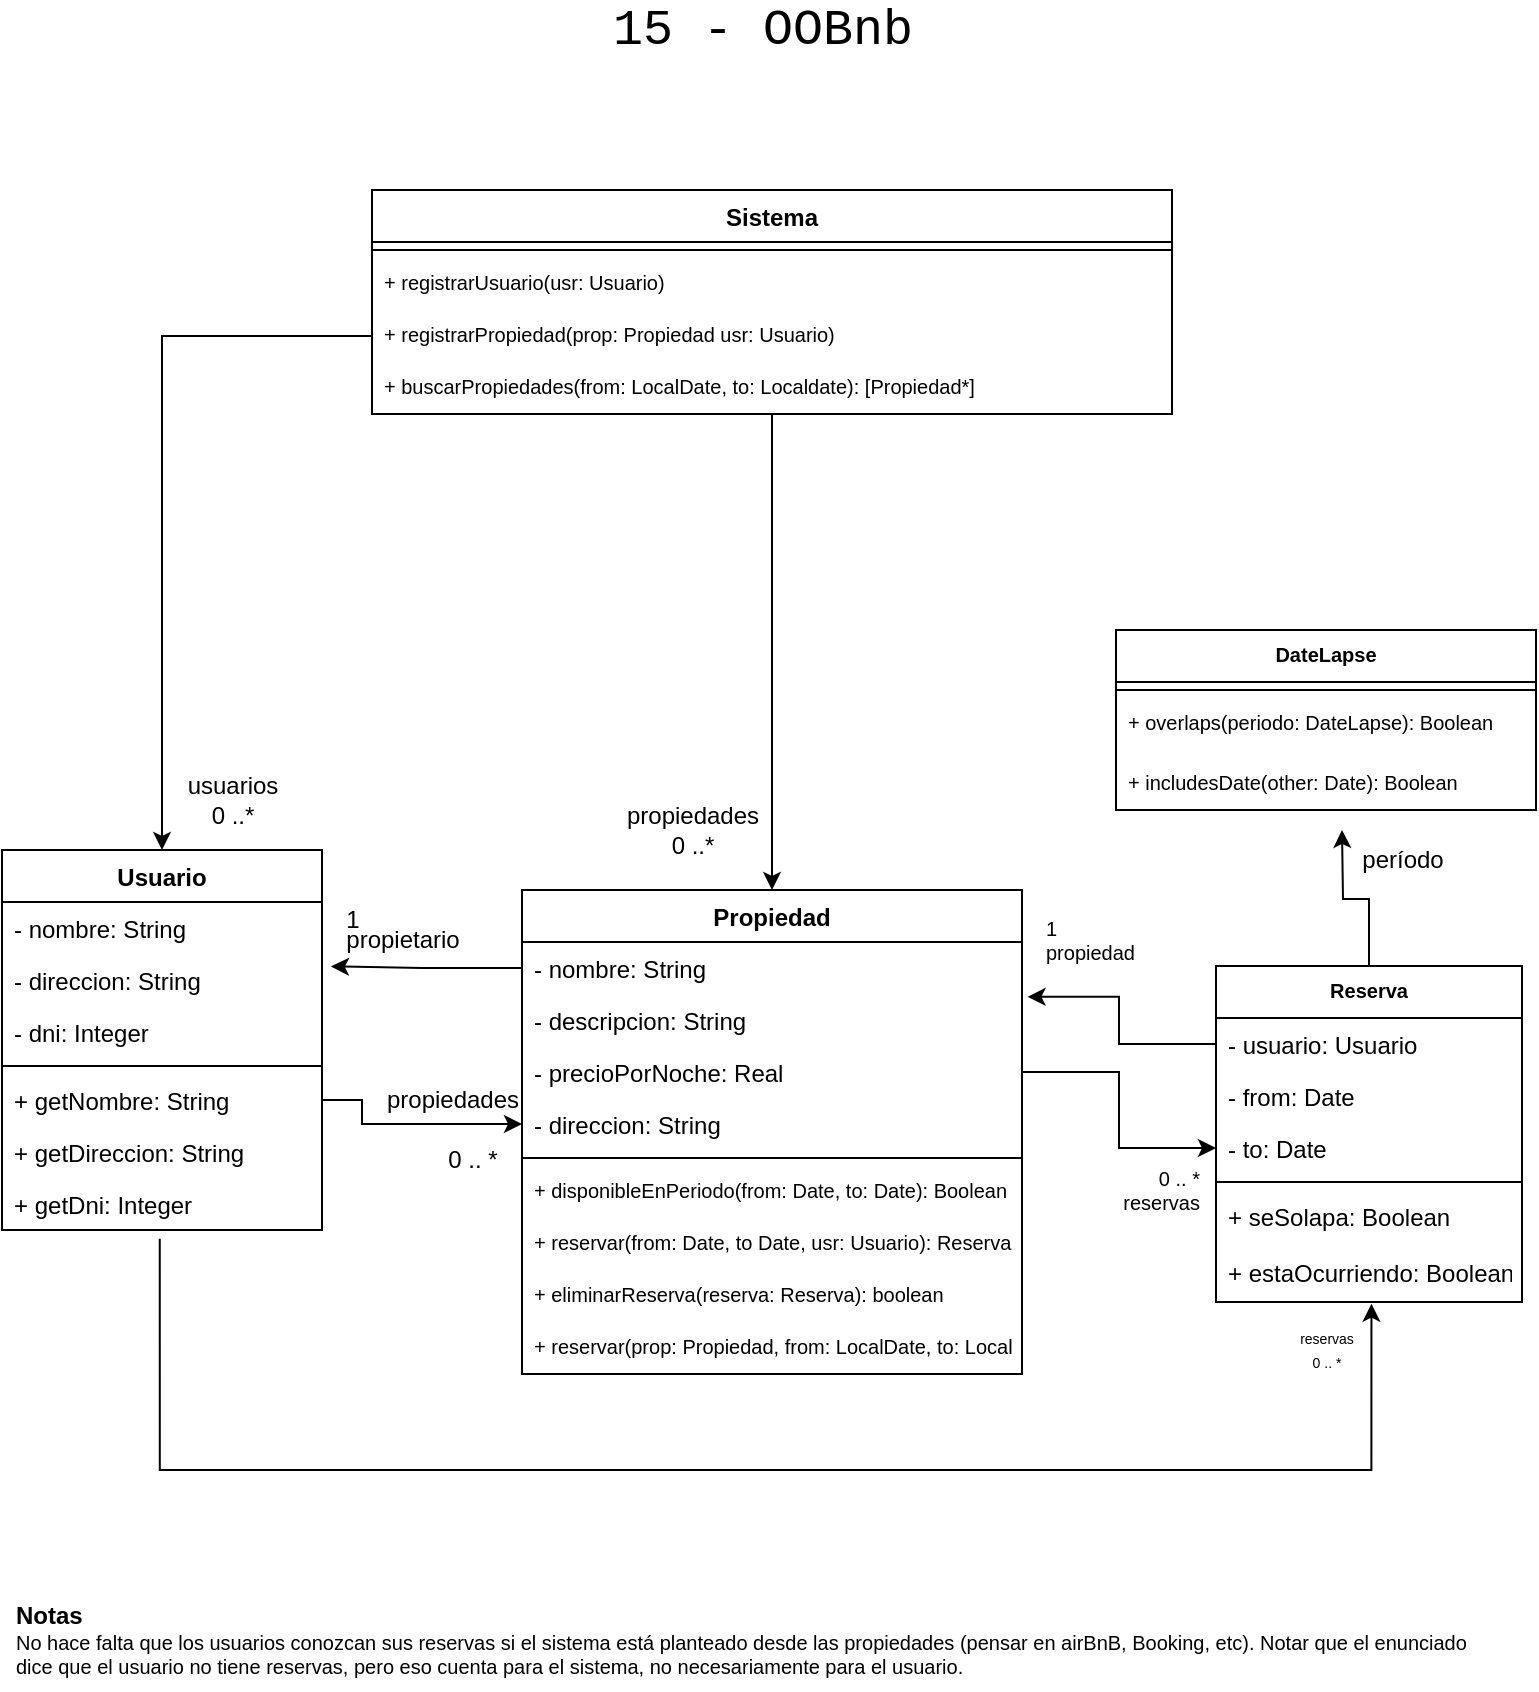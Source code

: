 <mxfile version="19.0.2" type="device"><diagram id="l5n5yc-DdeHWbX8eFRNW" name="Página-1"><mxGraphModel dx="1172" dy="714" grid="1" gridSize="10" guides="1" tooltips="1" connect="1" arrows="1" fold="1" page="1" pageScale="1" pageWidth="827" pageHeight="1169" math="0" shadow="0"><root><mxCell id="0"/><mxCell id="1" parent="0"/><mxCell id="9kTilwJM0vxlk5HjA2Ax-1" value="Usuario" style="swimlane;fontStyle=1;align=center;verticalAlign=top;childLayout=stackLayout;horizontal=1;startSize=26;horizontalStack=0;resizeParent=1;resizeParentMax=0;resizeLast=0;collapsible=1;marginBottom=0;" parent="1" vertex="1"><mxGeometry x="50" y="470" width="160" height="190" as="geometry"/></mxCell><mxCell id="9kTilwJM0vxlk5HjA2Ax-2" value="- nombre: String" style="text;strokeColor=none;fillColor=none;align=left;verticalAlign=top;spacingLeft=4;spacingRight=4;overflow=hidden;rotatable=0;points=[[0,0.5],[1,0.5]];portConstraint=eastwest;" parent="9kTilwJM0vxlk5HjA2Ax-1" vertex="1"><mxGeometry y="26" width="160" height="26" as="geometry"/></mxCell><mxCell id="9kTilwJM0vxlk5HjA2Ax-9" value="- direccion: String" style="text;strokeColor=none;fillColor=none;align=left;verticalAlign=top;spacingLeft=4;spacingRight=4;overflow=hidden;rotatable=0;points=[[0,0.5],[1,0.5]];portConstraint=eastwest;" parent="9kTilwJM0vxlk5HjA2Ax-1" vertex="1"><mxGeometry y="52" width="160" height="26" as="geometry"/></mxCell><mxCell id="9kTilwJM0vxlk5HjA2Ax-10" value="- dni: Integer" style="text;strokeColor=none;fillColor=none;align=left;verticalAlign=top;spacingLeft=4;spacingRight=4;overflow=hidden;rotatable=0;points=[[0,0.5],[1,0.5]];portConstraint=eastwest;" parent="9kTilwJM0vxlk5HjA2Ax-1" vertex="1"><mxGeometry y="78" width="160" height="26" as="geometry"/></mxCell><mxCell id="9kTilwJM0vxlk5HjA2Ax-3" value="" style="line;strokeWidth=1;fillColor=none;align=left;verticalAlign=middle;spacingTop=-1;spacingLeft=3;spacingRight=3;rotatable=0;labelPosition=right;points=[];portConstraint=eastwest;strokeColor=inherit;" parent="9kTilwJM0vxlk5HjA2Ax-1" vertex="1"><mxGeometry y="104" width="160" height="8" as="geometry"/></mxCell><mxCell id="9kTilwJM0vxlk5HjA2Ax-11" value="+ getNombre: String" style="text;strokeColor=none;fillColor=none;align=left;verticalAlign=top;spacingLeft=4;spacingRight=4;overflow=hidden;rotatable=0;points=[[0,0.5],[1,0.5]];portConstraint=eastwest;" parent="9kTilwJM0vxlk5HjA2Ax-1" vertex="1"><mxGeometry y="112" width="160" height="26" as="geometry"/></mxCell><mxCell id="9kTilwJM0vxlk5HjA2Ax-4" value="+ getDireccion: String" style="text;strokeColor=none;fillColor=none;align=left;verticalAlign=top;spacingLeft=4;spacingRight=4;overflow=hidden;rotatable=0;points=[[0,0.5],[1,0.5]];portConstraint=eastwest;" parent="9kTilwJM0vxlk5HjA2Ax-1" vertex="1"><mxGeometry y="138" width="160" height="26" as="geometry"/></mxCell><mxCell id="9kTilwJM0vxlk5HjA2Ax-12" value="+ getDni: Integer" style="text;strokeColor=none;fillColor=none;align=left;verticalAlign=top;spacingLeft=4;spacingRight=4;overflow=hidden;rotatable=0;points=[[0,0.5],[1,0.5]];portConstraint=eastwest;" parent="9kTilwJM0vxlk5HjA2Ax-1" vertex="1"><mxGeometry y="164" width="160" height="26" as="geometry"/></mxCell><mxCell id="9kTilwJM0vxlk5HjA2Ax-18" value="Propiedad" style="swimlane;fontStyle=1;align=center;verticalAlign=top;childLayout=stackLayout;horizontal=1;startSize=26;horizontalStack=0;resizeParent=1;resizeParentMax=0;resizeLast=0;collapsible=1;marginBottom=0;" parent="1" vertex="1"><mxGeometry x="310" y="490" width="250" height="242" as="geometry"/></mxCell><mxCell id="9kTilwJM0vxlk5HjA2Ax-19" value="- nombre: String" style="text;strokeColor=none;fillColor=none;align=left;verticalAlign=top;spacingLeft=4;spacingRight=4;overflow=hidden;rotatable=0;points=[[0,0.5],[1,0.5]];portConstraint=eastwest;" parent="9kTilwJM0vxlk5HjA2Ax-18" vertex="1"><mxGeometry y="26" width="250" height="26" as="geometry"/></mxCell><mxCell id="9kTilwJM0vxlk5HjA2Ax-22" value="- descripcion: String" style="text;strokeColor=none;fillColor=none;align=left;verticalAlign=top;spacingLeft=4;spacingRight=4;overflow=hidden;rotatable=0;points=[[0,0.5],[1,0.5]];portConstraint=eastwest;" parent="9kTilwJM0vxlk5HjA2Ax-18" vertex="1"><mxGeometry y="52" width="250" height="26" as="geometry"/></mxCell><mxCell id="9kTilwJM0vxlk5HjA2Ax-23" value="- precioPorNoche: Real" style="text;strokeColor=none;fillColor=none;align=left;verticalAlign=top;spacingLeft=4;spacingRight=4;overflow=hidden;rotatable=0;points=[[0,0.5],[1,0.5]];portConstraint=eastwest;" parent="9kTilwJM0vxlk5HjA2Ax-18" vertex="1"><mxGeometry y="78" width="250" height="26" as="geometry"/></mxCell><mxCell id="9kTilwJM0vxlk5HjA2Ax-24" value="- direccion: String" style="text;strokeColor=none;fillColor=none;align=left;verticalAlign=top;spacingLeft=4;spacingRight=4;overflow=hidden;rotatable=0;points=[[0,0.5],[1,0.5]];portConstraint=eastwest;" parent="9kTilwJM0vxlk5HjA2Ax-18" vertex="1"><mxGeometry y="104" width="250" height="26" as="geometry"/></mxCell><mxCell id="9kTilwJM0vxlk5HjA2Ax-20" value="" style="line;strokeWidth=1;fillColor=none;align=left;verticalAlign=middle;spacingTop=-1;spacingLeft=3;spacingRight=3;rotatable=0;labelPosition=right;points=[];portConstraint=eastwest;strokeColor=inherit;" parent="9kTilwJM0vxlk5HjA2Ax-18" vertex="1"><mxGeometry y="130" width="250" height="8" as="geometry"/></mxCell><mxCell id="9kTilwJM0vxlk5HjA2Ax-21" value="+ disponibleEnPeriodo(from: Date, to: Date): Boolean" style="text;strokeColor=none;fillColor=none;align=left;verticalAlign=top;spacingLeft=4;spacingRight=4;overflow=hidden;rotatable=0;points=[[0,0.5],[1,0.5]];portConstraint=eastwest;fontSize=10;" parent="9kTilwJM0vxlk5HjA2Ax-18" vertex="1"><mxGeometry y="138" width="250" height="26" as="geometry"/></mxCell><mxCell id="9kTilwJM0vxlk5HjA2Ax-60" value="+ reservar(from: Date, to Date, usr: Usuario): Reserva" style="text;strokeColor=none;fillColor=none;align=left;verticalAlign=top;spacingLeft=4;spacingRight=4;overflow=hidden;rotatable=0;points=[[0,0.5],[1,0.5]];portConstraint=eastwest;fontSize=10;" parent="9kTilwJM0vxlk5HjA2Ax-18" vertex="1"><mxGeometry y="164" width="250" height="26" as="geometry"/></mxCell><mxCell id="jA7eyhfWsD1PMgH2jbFQ-7" value="+ eliminarReserva(reserva: Reserva): boolean" style="text;strokeColor=none;fillColor=none;align=left;verticalAlign=top;spacingLeft=4;spacingRight=4;overflow=hidden;rotatable=0;points=[[0,0.5],[1,0.5]];portConstraint=eastwest;fontSize=10;" parent="9kTilwJM0vxlk5HjA2Ax-18" vertex="1"><mxGeometry y="190" width="250" height="26" as="geometry"/></mxCell><mxCell id="9kTilwJM0vxlk5HjA2Ax-40" value="+ reservar(prop: Propiedad, from: LocalDate, to: Localdate, usr: Usuario): Reserva" style="text;strokeColor=none;fillColor=none;align=left;verticalAlign=top;spacingLeft=4;spacingRight=4;overflow=hidden;rotatable=0;points=[[0,0.5],[1,0.5]];portConstraint=eastwest;fontSize=10;" parent="9kTilwJM0vxlk5HjA2Ax-18" vertex="1"><mxGeometry y="216" width="250" height="26" as="geometry"/></mxCell><mxCell id="9kTilwJM0vxlk5HjA2Ax-25" style="edgeStyle=orthogonalEdgeStyle;rounded=0;orthogonalLoop=1;jettySize=auto;html=1;exitX=0;exitY=0.5;exitDx=0;exitDy=0;entryX=1.028;entryY=0.238;entryDx=0;entryDy=0;entryPerimeter=0;" parent="1" source="9kTilwJM0vxlk5HjA2Ax-19" target="9kTilwJM0vxlk5HjA2Ax-9" edge="1"><mxGeometry relative="1" as="geometry"/></mxCell><mxCell id="9kTilwJM0vxlk5HjA2Ax-26" value="propietario" style="text;html=1;align=center;verticalAlign=middle;resizable=0;points=[];autosize=1;strokeColor=none;fillColor=none;" parent="1" vertex="1"><mxGeometry x="210" y="500" width="80" height="30" as="geometry"/></mxCell><mxCell id="9kTilwJM0vxlk5HjA2Ax-27" value="1" style="text;html=1;align=center;verticalAlign=middle;resizable=0;points=[];autosize=1;strokeColor=none;fillColor=none;" parent="1" vertex="1"><mxGeometry x="210" y="490" width="30" height="30" as="geometry"/></mxCell><mxCell id="9kTilwJM0vxlk5HjA2Ax-28" style="edgeStyle=orthogonalEdgeStyle;rounded=0;orthogonalLoop=1;jettySize=auto;html=1;exitX=1;exitY=0.5;exitDx=0;exitDy=0;" parent="1" source="9kTilwJM0vxlk5HjA2Ax-11" edge="1"><mxGeometry relative="1" as="geometry"><mxPoint x="310" y="607" as="targetPoint"/><Array as="points"><mxPoint x="230" y="595"/><mxPoint x="230" y="607"/></Array></mxGeometry></mxCell><mxCell id="9kTilwJM0vxlk5HjA2Ax-29" value="propiedades" style="text;html=1;align=center;verticalAlign=middle;resizable=0;points=[];autosize=1;strokeColor=none;fillColor=none;" parent="1" vertex="1"><mxGeometry x="230" y="580" width="90" height="30" as="geometry"/></mxCell><mxCell id="9kTilwJM0vxlk5HjA2Ax-33" value="0 .. *" style="text;html=1;align=center;verticalAlign=middle;resizable=0;points=[];autosize=1;strokeColor=none;fillColor=none;" parent="1" vertex="1"><mxGeometry x="260" y="610" width="50" height="30" as="geometry"/></mxCell><mxCell id="jA7eyhfWsD1PMgH2jbFQ-8" style="edgeStyle=orthogonalEdgeStyle;rounded=0;orthogonalLoop=1;jettySize=auto;html=1;entryX=0.5;entryY=0;entryDx=0;entryDy=0;fontSize=12;" parent="1" source="9kTilwJM0vxlk5HjA2Ax-34" target="9kTilwJM0vxlk5HjA2Ax-18" edge="1"><mxGeometry relative="1" as="geometry"/></mxCell><mxCell id="9kTilwJM0vxlk5HjA2Ax-34" value="Sistema" style="swimlane;fontStyle=1;align=center;verticalAlign=top;childLayout=stackLayout;horizontal=1;startSize=26;horizontalStack=0;resizeParent=1;resizeParentMax=0;resizeLast=0;collapsible=1;marginBottom=0;" parent="1" vertex="1"><mxGeometry x="235" y="140" width="400" height="112" as="geometry"/></mxCell><mxCell id="9kTilwJM0vxlk5HjA2Ax-36" value="" style="line;strokeWidth=1;fillColor=none;align=left;verticalAlign=middle;spacingTop=-1;spacingLeft=3;spacingRight=3;rotatable=0;labelPosition=right;points=[];portConstraint=eastwest;strokeColor=inherit;" parent="9kTilwJM0vxlk5HjA2Ax-34" vertex="1"><mxGeometry y="26" width="400" height="8" as="geometry"/></mxCell><mxCell id="9kTilwJM0vxlk5HjA2Ax-37" value="+ registrarUsuario(usr: Usuario)" style="text;strokeColor=none;fillColor=none;align=left;verticalAlign=top;spacingLeft=4;spacingRight=4;overflow=hidden;rotatable=0;points=[[0,0.5],[1,0.5]];portConstraint=eastwest;fontSize=10;" parent="9kTilwJM0vxlk5HjA2Ax-34" vertex="1"><mxGeometry y="34" width="400" height="26" as="geometry"/></mxCell><mxCell id="9kTilwJM0vxlk5HjA2Ax-38" value="+ registrarPropiedad(prop: Propiedad usr: Usuario)" style="text;strokeColor=none;fillColor=none;align=left;verticalAlign=top;spacingLeft=4;spacingRight=4;overflow=hidden;rotatable=0;points=[[0,0.5],[1,0.5]];portConstraint=eastwest;fontSize=10;" parent="9kTilwJM0vxlk5HjA2Ax-34" vertex="1"><mxGeometry y="60" width="400" height="26" as="geometry"/></mxCell><mxCell id="9kTilwJM0vxlk5HjA2Ax-39" value="+ buscarPropiedades(from: LocalDate, to: Localdate): [Propiedad*]" style="text;strokeColor=none;fillColor=none;align=left;verticalAlign=top;spacingLeft=4;spacingRight=4;overflow=hidden;rotatable=0;points=[[0,0.5],[1,0.5]];portConstraint=eastwest;fontSize=10;" parent="9kTilwJM0vxlk5HjA2Ax-34" vertex="1"><mxGeometry y="86" width="400" height="26" as="geometry"/></mxCell><mxCell id="jA7eyhfWsD1PMgH2jbFQ-9" style="edgeStyle=orthogonalEdgeStyle;rounded=0;orthogonalLoop=1;jettySize=auto;html=1;fontSize=12;" parent="1" source="9kTilwJM0vxlk5HjA2Ax-42" edge="1"><mxGeometry relative="1" as="geometry"><mxPoint x="720" y="460" as="targetPoint"/></mxGeometry></mxCell><mxCell id="9kTilwJM0vxlk5HjA2Ax-42" value="Reserva" style="swimlane;fontStyle=1;align=center;verticalAlign=top;childLayout=stackLayout;horizontal=1;startSize=26;horizontalStack=0;resizeParent=1;resizeParentMax=0;resizeLast=0;collapsible=1;marginBottom=0;fontSize=10;" parent="1" vertex="1"><mxGeometry x="657" y="528" width="153" height="168" as="geometry"/></mxCell><mxCell id="9kTilwJM0vxlk5HjA2Ax-43" value="- usuario: Usuario" style="text;strokeColor=none;fillColor=none;align=left;verticalAlign=top;spacingLeft=4;spacingRight=4;overflow=hidden;rotatable=0;points=[[0,0.5],[1,0.5]];portConstraint=eastwest;fontSize=12;" parent="9kTilwJM0vxlk5HjA2Ax-42" vertex="1"><mxGeometry y="26" width="153" height="26" as="geometry"/></mxCell><mxCell id="9kTilwJM0vxlk5HjA2Ax-51" value="- from: Date" style="text;strokeColor=none;fillColor=none;align=left;verticalAlign=top;spacingLeft=4;spacingRight=4;overflow=hidden;rotatable=0;points=[[0,0.5],[1,0.5]];portConstraint=eastwest;fontSize=12;" parent="9kTilwJM0vxlk5HjA2Ax-42" vertex="1"><mxGeometry y="52" width="153" height="26" as="geometry"/></mxCell><mxCell id="9kTilwJM0vxlk5HjA2Ax-52" value="- to: Date" style="text;strokeColor=none;fillColor=none;align=left;verticalAlign=top;spacingLeft=4;spacingRight=4;overflow=hidden;rotatable=0;points=[[0,0.5],[1,0.5]];portConstraint=eastwest;fontSize=12;" parent="9kTilwJM0vxlk5HjA2Ax-42" vertex="1"><mxGeometry y="78" width="153" height="26" as="geometry"/></mxCell><mxCell id="9kTilwJM0vxlk5HjA2Ax-44" value="" style="line;strokeWidth=1;fillColor=none;align=left;verticalAlign=middle;spacingTop=-1;spacingLeft=3;spacingRight=3;rotatable=0;labelPosition=right;points=[];portConstraint=eastwest;strokeColor=inherit;fontSize=10;" parent="9kTilwJM0vxlk5HjA2Ax-42" vertex="1"><mxGeometry y="104" width="153" height="8" as="geometry"/></mxCell><mxCell id="jA7eyhfWsD1PMgH2jbFQ-4" value="+ seSolapa: Boolean" style="text;strokeColor=none;fillColor=none;align=left;verticalAlign=top;spacingLeft=4;spacingRight=4;overflow=hidden;rotatable=0;points=[[0,0.5],[1,0.5]];portConstraint=eastwest;fontSize=12;" parent="9kTilwJM0vxlk5HjA2Ax-42" vertex="1"><mxGeometry y="112" width="153" height="28" as="geometry"/></mxCell><mxCell id="_iVlPK1f6VaW1LK6Gdkd-6" value="+ estaOcurriendo: Boolean" style="text;strokeColor=none;fillColor=none;align=left;verticalAlign=top;spacingLeft=4;spacingRight=4;overflow=hidden;rotatable=0;points=[[0,0.5],[1,0.5]];portConstraint=eastwest;fontSize=12;" vertex="1" parent="9kTilwJM0vxlk5HjA2Ax-42"><mxGeometry y="140" width="153" height="28" as="geometry"/></mxCell><mxCell id="9kTilwJM0vxlk5HjA2Ax-49" value="1&lt;br&gt;&lt;div style=&quot;&quot;&gt;&lt;span style=&quot;background-color: initial;&quot;&gt;propiedad&lt;/span&gt;&lt;/div&gt;" style="text;html=1;align=left;verticalAlign=middle;resizable=0;points=[];autosize=1;strokeColor=none;fillColor=none;fontSize=10;" parent="1" vertex="1"><mxGeometry x="570" y="495" width="70" height="40" as="geometry"/></mxCell><mxCell id="9kTilwJM0vxlk5HjA2Ax-54" style="edgeStyle=orthogonalEdgeStyle;rounded=0;orthogonalLoop=1;jettySize=auto;html=1;exitX=1;exitY=0.5;exitDx=0;exitDy=0;entryX=0;entryY=0.5;entryDx=0;entryDy=0;fontSize=10;" parent="1" source="9kTilwJM0vxlk5HjA2Ax-23" target="9kTilwJM0vxlk5HjA2Ax-52" edge="1"><mxGeometry relative="1" as="geometry"/></mxCell><mxCell id="9kTilwJM0vxlk5HjA2Ax-55" value="0 .. *&lt;br&gt;&lt;div style=&quot;&quot;&gt;&lt;span style=&quot;background-color: initial;&quot;&gt;reservas&lt;/span&gt;&lt;/div&gt;" style="text;html=1;align=right;verticalAlign=middle;resizable=0;points=[];autosize=1;strokeColor=none;fillColor=none;fontSize=10;" parent="1" vertex="1"><mxGeometry x="590" y="620" width="60" height="40" as="geometry"/></mxCell><mxCell id="9kTilwJM0vxlk5HjA2Ax-56" style="edgeStyle=orthogonalEdgeStyle;rounded=0;orthogonalLoop=1;jettySize=auto;html=1;exitX=0;exitY=0.5;exitDx=0;exitDy=0;entryX=0.5;entryY=0;entryDx=0;entryDy=0;fontSize=10;" parent="1" source="9kTilwJM0vxlk5HjA2Ax-38" target="9kTilwJM0vxlk5HjA2Ax-1" edge="1"><mxGeometry relative="1" as="geometry"><mxPoint x="230" y="291" as="sourcePoint"/></mxGeometry></mxCell><mxCell id="9kTilwJM0vxlk5HjA2Ax-57" value="usuarios&lt;br&gt;0 ..*" style="text;html=1;align=center;verticalAlign=middle;resizable=0;points=[];autosize=1;strokeColor=none;fillColor=none;" parent="1" vertex="1"><mxGeometry x="130" y="425" width="70" height="40" as="geometry"/></mxCell><mxCell id="9kTilwJM0vxlk5HjA2Ax-59" value="propiedades&lt;br&gt;0 ..*" style="text;html=1;align=center;verticalAlign=middle;resizable=0;points=[];autosize=1;strokeColor=none;fillColor=none;" parent="1" vertex="1"><mxGeometry x="350" y="440" width="90" height="40" as="geometry"/></mxCell><mxCell id="9kTilwJM0vxlk5HjA2Ax-64" style="edgeStyle=orthogonalEdgeStyle;rounded=0;orthogonalLoop=1;jettySize=auto;html=1;exitX=0;exitY=0.5;exitDx=0;exitDy=0;entryX=1.011;entryY=0.054;entryDx=0;entryDy=0;entryPerimeter=0;fontSize=10;" parent="1" source="9kTilwJM0vxlk5HjA2Ax-43" target="9kTilwJM0vxlk5HjA2Ax-22" edge="1"><mxGeometry relative="1" as="geometry"/></mxCell><mxCell id="9kTilwJM0vxlk5HjA2Ax-66" value="DateLapse" style="swimlane;fontStyle=1;align=center;verticalAlign=top;childLayout=stackLayout;horizontal=1;startSize=26;horizontalStack=0;resizeParent=1;resizeParentMax=0;resizeLast=0;collapsible=1;marginBottom=0;fontSize=10;" parent="1" vertex="1"><mxGeometry x="607" y="360" width="210" height="90" as="geometry"/></mxCell><mxCell id="9kTilwJM0vxlk5HjA2Ax-68" value="" style="line;strokeWidth=1;fillColor=none;align=left;verticalAlign=middle;spacingTop=-1;spacingLeft=3;spacingRight=3;rotatable=0;labelPosition=right;points=[];portConstraint=eastwest;strokeColor=inherit;fontSize=10;" parent="9kTilwJM0vxlk5HjA2Ax-66" vertex="1"><mxGeometry y="26" width="210" height="8" as="geometry"/></mxCell><mxCell id="9kTilwJM0vxlk5HjA2Ax-69" value="+ overlaps(periodo: DateLapse): Boolean" style="text;strokeColor=none;fillColor=none;align=left;verticalAlign=top;spacingLeft=4;spacingRight=4;overflow=hidden;rotatable=0;points=[[0,0.5],[1,0.5]];portConstraint=eastwest;fontSize=10;" parent="9kTilwJM0vxlk5HjA2Ax-66" vertex="1"><mxGeometry y="34" width="210" height="30" as="geometry"/></mxCell><mxCell id="_iVlPK1f6VaW1LK6Gdkd-7" value="+ includesDate(other: Date): Boolean" style="text;strokeColor=none;fillColor=none;align=left;verticalAlign=top;spacingLeft=4;spacingRight=4;overflow=hidden;rotatable=0;points=[[0,0.5],[1,0.5]];portConstraint=eastwest;fontSize=10;" vertex="1" parent="9kTilwJM0vxlk5HjA2Ax-66"><mxGeometry y="64" width="210" height="26" as="geometry"/></mxCell><mxCell id="jA7eyhfWsD1PMgH2jbFQ-2" value="período" style="text;html=1;align=center;verticalAlign=middle;resizable=0;points=[];autosize=1;strokeColor=none;fillColor=none;" parent="1" vertex="1"><mxGeometry x="720" y="460" width="60" height="30" as="geometry"/></mxCell><mxCell id="jA7eyhfWsD1PMgH2jbFQ-6" value="&lt;font style=&quot;font-size: 12px;&quot;&gt;&lt;b&gt;Notas&lt;/b&gt;&lt;br&gt;&lt;/font&gt;No hace falta que los usuarios conozcan sus reservas si el sistema está planteado desde las propiedades (pensar en airBnB, Booking, etc). Notar que el enunciado&lt;br&gt;dice que el usuario no tiene reservas, pero eso cuenta para el sistema, no necesariamente para el usuario." style="text;html=1;align=left;verticalAlign=middle;resizable=0;points=[];autosize=1;strokeColor=none;fillColor=none;fontSize=10;" parent="1" vertex="1"><mxGeometry x="55" y="840" width="750" height="50" as="geometry"/></mxCell><mxCell id="_iVlPK1f6VaW1LK6Gdkd-1" value="&lt;font face=&quot;Courier New&quot; style=&quot;font-size: 25px;&quot;&gt;15 - OOBnb&lt;/font&gt;" style="text;html=1;align=center;verticalAlign=middle;resizable=0;points=[];autosize=1;strokeColor=none;fillColor=none;" vertex="1" parent="1"><mxGeometry x="345" y="50" width="170" height="20" as="geometry"/></mxCell><mxCell id="_iVlPK1f6VaW1LK6Gdkd-2" style="edgeStyle=orthogonalEdgeStyle;rounded=0;orthogonalLoop=1;jettySize=auto;html=1;exitX=0.493;exitY=1.167;exitDx=0;exitDy=0;fontFamily=Courier New;fontSize=25;exitPerimeter=0;entryX=0.508;entryY=1.03;entryDx=0;entryDy=0;entryPerimeter=0;" edge="1" parent="1" source="9kTilwJM0vxlk5HjA2Ax-12" target="_iVlPK1f6VaW1LK6Gdkd-6"><mxGeometry relative="1" as="geometry"><mxPoint x="718" y="700" as="targetPoint"/><Array as="points"><mxPoint x="129" y="780"/><mxPoint x="735" y="780"/></Array></mxGeometry></mxCell><mxCell id="_iVlPK1f6VaW1LK6Gdkd-4" value="&lt;font face=&quot;Helvetica&quot; style=&quot;font-size: 7px;&quot;&gt;reservas&lt;br&gt;&lt;br&gt;&lt;/font&gt;" style="text;html=1;align=center;verticalAlign=middle;resizable=0;points=[];autosize=1;strokeColor=none;fillColor=none;fontSize=25;fontFamily=Courier New;" vertex="1" parent="1"><mxGeometry x="692" y="690" width="40" height="70" as="geometry"/></mxCell><mxCell id="_iVlPK1f6VaW1LK6Gdkd-5" value="0 .. *" style="text;html=1;align=center;verticalAlign=middle;resizable=0;points=[];autosize=1;strokeColor=none;fillColor=none;fontSize=7;fontFamily=Helvetica;" vertex="1" parent="1"><mxGeometry x="697" y="722" width="30" height="10" as="geometry"/></mxCell></root></mxGraphModel></diagram></mxfile>